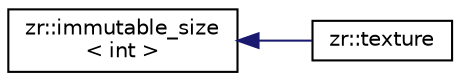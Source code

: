 digraph "Graphical Class Hierarchy"
{
 // LATEX_PDF_SIZE
  edge [fontname="Helvetica",fontsize="10",labelfontname="Helvetica",labelfontsize="10"];
  node [fontname="Helvetica",fontsize="10",shape=record];
  rankdir="LR";
  Node0 [label="zr::immutable_size\l\< int \>",height=0.2,width=0.4,color="black", fillcolor="white", style="filled",URL="$classzr_1_1immutable__size.html",tooltip=" "];
  Node0 -> Node1 [dir="back",color="midnightblue",fontsize="10",style="solid",fontname="Helvetica"];
  Node1 [label="zr::texture",height=0.2,width=0.4,color="black", fillcolor="white", style="filled",URL="$classzr_1_1texture.html",tooltip=" "];
}
